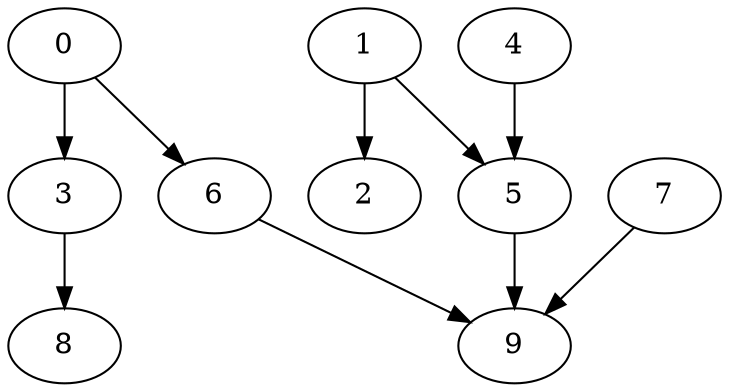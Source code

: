 digraph BarabasiAlbert_nodes_10_GradoMax_5_kruskalI {
"0";
"1";
"2";
"3";
"4";
"5";
"6";
"7";
"8";
"9";
"3" -> "8" [weight=17];
"5" -> "9" [weight=8];
"6" -> "9" [weight=8];
"0" -> "3" [weight=7];
"1" -> "2" [weight=5];
"1" -> "5" [weight=4];
"7" -> "9" [weight=4];
"0" -> "6" [weight=2];
"4" -> "5" [weight=1];
}